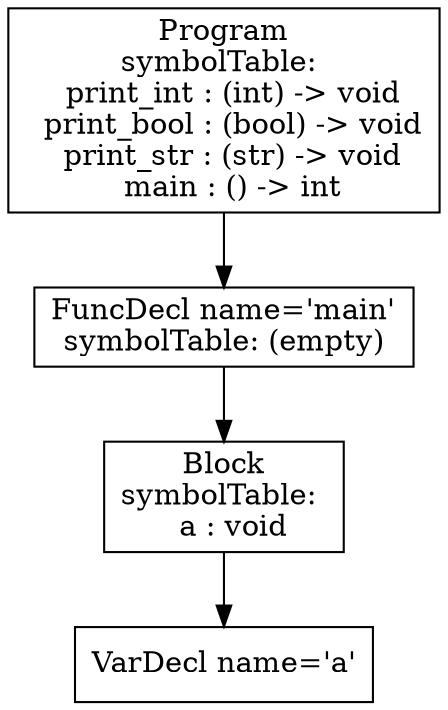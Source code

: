 digraph AST {
3 [shape=box, label="VarDecl name='a'"];
2 [shape=box, label="Block\nsymbolTable: \n  a : void"];
2 -> 3;
1 [shape=box, label="FuncDecl name='main'\nsymbolTable: (empty)"];
1 -> 2;
0 [shape=box, label="Program\nsymbolTable: \n  print_int : (int) -> void\n  print_bool : (bool) -> void\n  print_str : (str) -> void\n  main : () -> int"];
0 -> 1;
}
